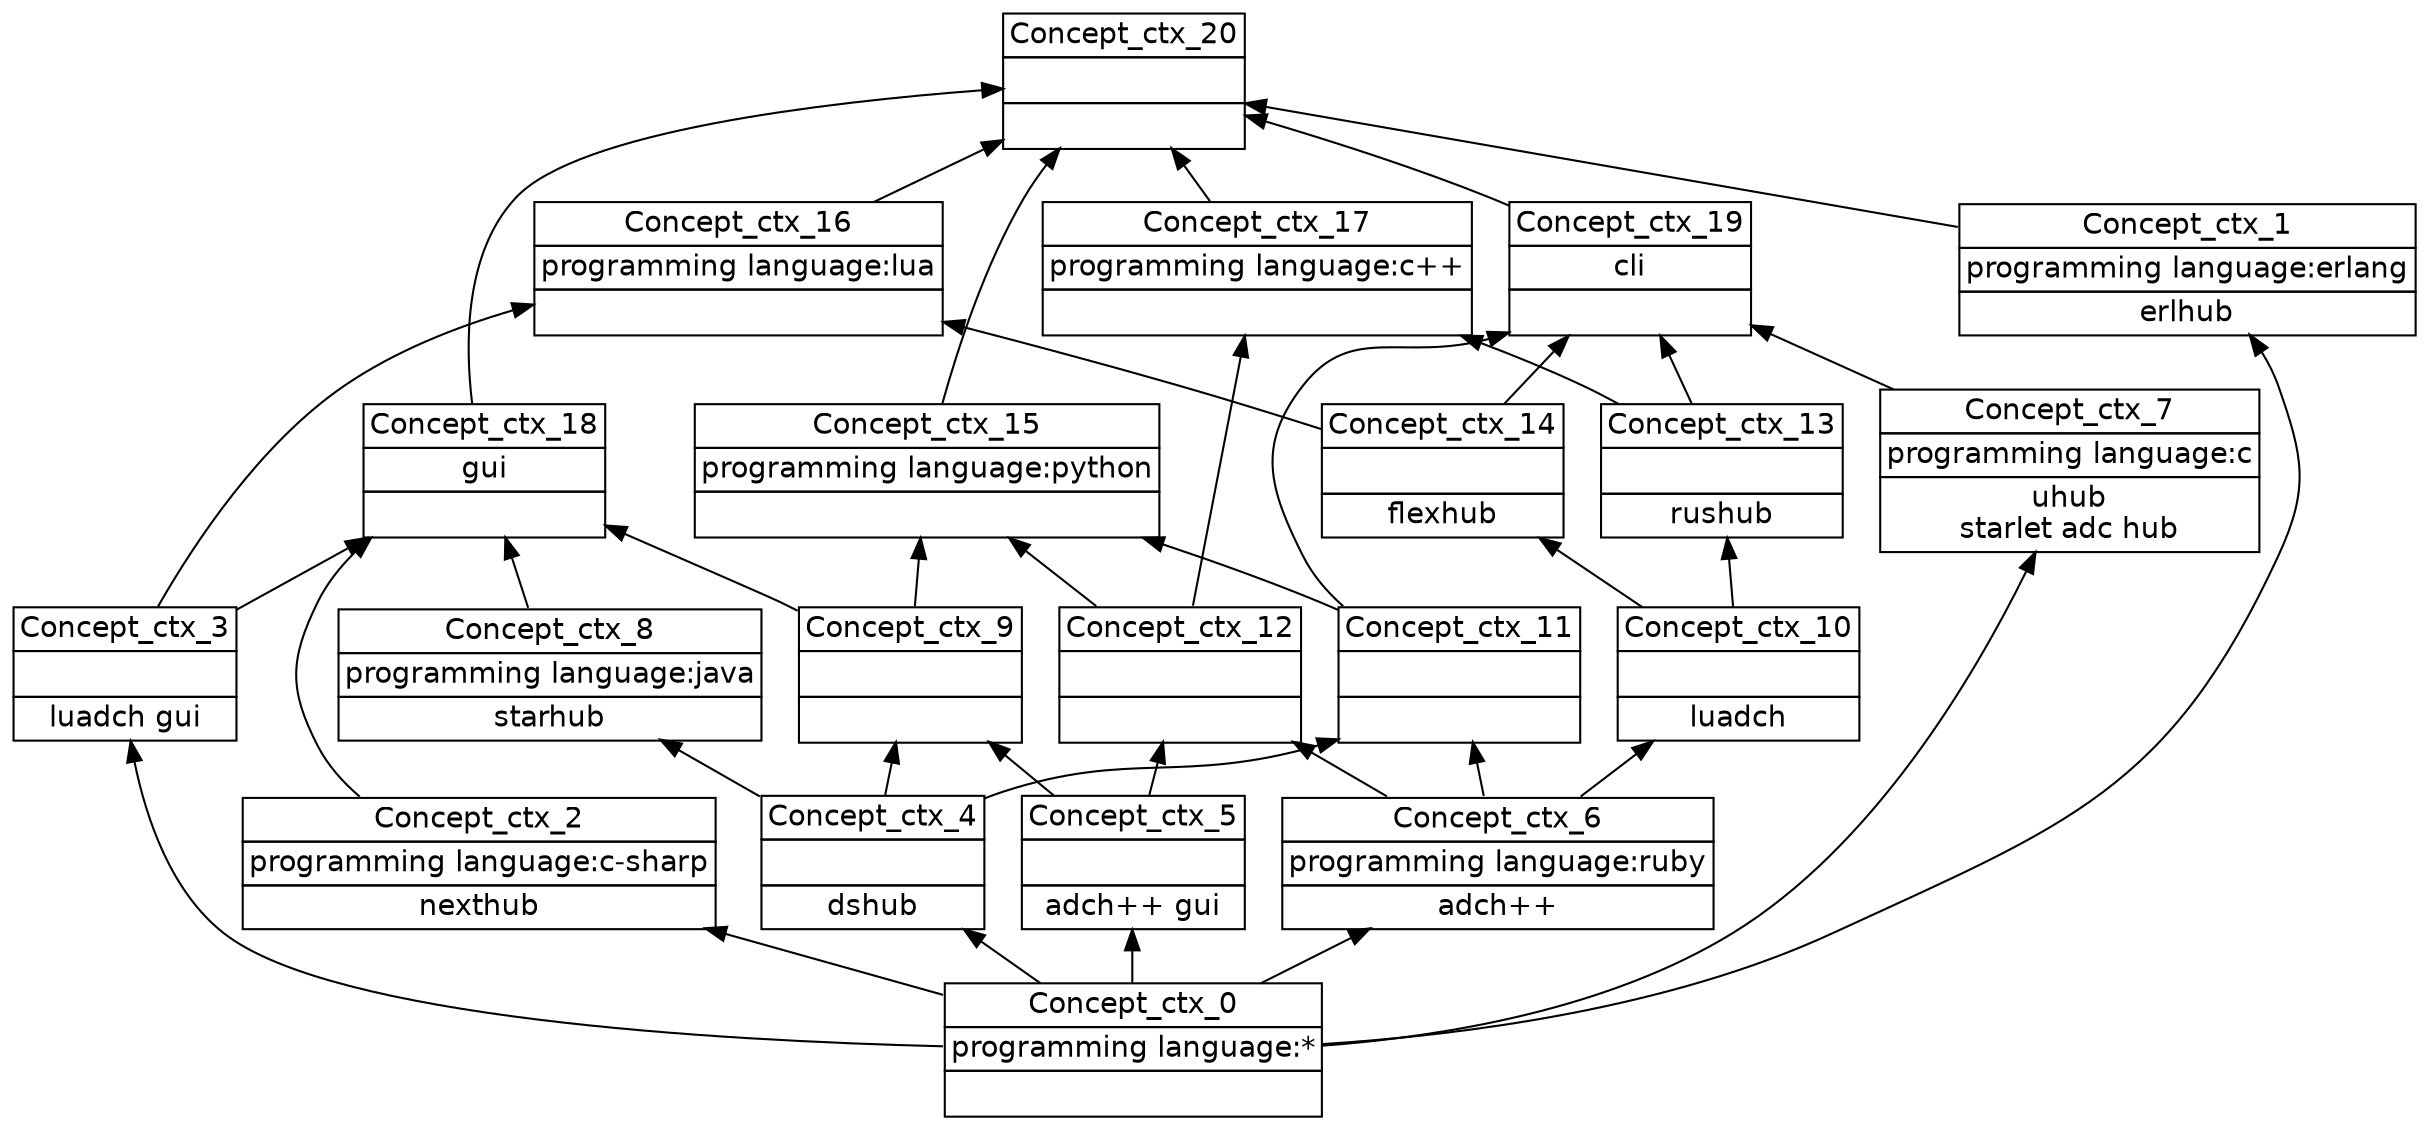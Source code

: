 digraph G { 
	rankdir=BT;
	margin=0;
	node [margin="0.03,0.03",fontname="DejaVu Sans"];
	ranksep=0.3;
	nodesep=0.2;
//graph[label="name:ctx,concept number:21,object number:12,attribute number:11"
21 [shape=none,label=<<table border="0" cellborder="1" cellspacing="0" port="p"><tr><td>Concept_ctx_20</td></tr><tr><td><br/></td></tr><tr><td><br/></td></tr></table>>];
22 [shape=none,label=<<table border="0" cellborder="1" cellspacing="0" port="p"><tr><td>Concept_ctx_18</td></tr><tr><td>gui<br/></td></tr><tr><td><br/></td></tr></table>>];
23 [shape=none,label=<<table border="0" cellborder="1" cellspacing="0" port="p"><tr><td>Concept_ctx_4</td></tr><tr><td><br/></td></tr><tr><td>dshub<br/></td></tr></table>>];
24 [shape=none,label=<<table border="0" cellborder="1" cellspacing="0" port="p"><tr><td>Concept_ctx_19</td></tr><tr><td>cli<br/></td></tr><tr><td><br/></td></tr></table>>];
25 [shape=none,label=<<table border="0" cellborder="1" cellspacing="0" port="p"><tr><td>Concept_ctx_0</td></tr><tr><td>programming language:*<br/></td></tr><tr><td><br/></td></tr></table>>];
26 [shape=none,label=<<table border="0" cellborder="1" cellspacing="0" port="p"><tr><td>Concept_ctx_13</td></tr><tr><td><br/></td></tr><tr><td>rushub<br/></td></tr></table>>];
27 [shape=none,label=<<table border="0" cellborder="1" cellspacing="0" port="p"><tr><td>Concept_ctx_5</td></tr><tr><td><br/></td></tr><tr><td>adch++ gui<br/></td></tr></table>>];
28 [shape=none,label=<<table border="0" cellborder="1" cellspacing="0" port="p"><tr><td>Concept_ctx_17</td></tr><tr><td>programming language:c++<br/></td></tr><tr><td><br/></td></tr></table>>];
29 [shape=none,label=<<table border="0" cellborder="1" cellspacing="0" port="p"><tr><td>Concept_ctx_10</td></tr><tr><td><br/></td></tr><tr><td>luadch<br/></td></tr></table>>];
30 [shape=none,label=<<table border="0" cellborder="1" cellspacing="0" port="p"><tr><td>Concept_ctx_14</td></tr><tr><td><br/></td></tr><tr><td>flexhub<br/></td></tr></table>>];
31 [shape=none,label=<<table border="0" cellborder="1" cellspacing="0" port="p"><tr><td>Concept_ctx_3</td></tr><tr><td><br/></td></tr><tr><td>luadch gui<br/></td></tr></table>>];
32 [shape=none,label=<<table border="0" cellborder="1" cellspacing="0" port="p"><tr><td>Concept_ctx_16</td></tr><tr><td>programming language:lua<br/></td></tr><tr><td><br/></td></tr></table>>];
33 [shape=none,label=<<table border="0" cellborder="1" cellspacing="0" port="p"><tr><td>Concept_ctx_6</td></tr><tr><td>programming language:ruby<br/></td></tr><tr><td>adch++<br/></td></tr></table>>];
34 [shape=none,label=<<table border="0" cellborder="1" cellspacing="0" port="p"><tr><td>Concept_ctx_11</td></tr><tr><td><br/></td></tr><tr><td><br/></td></tr></table>>];
35 [shape=none,label=<<table border="0" cellborder="1" cellspacing="0" port="p"><tr><td>Concept_ctx_12</td></tr><tr><td><br/></td></tr><tr><td><br/></td></tr></table>>];
36 [shape=none,label=<<table border="0" cellborder="1" cellspacing="0" port="p"><tr><td>Concept_ctx_9</td></tr><tr><td><br/></td></tr><tr><td><br/></td></tr></table>>];
37 [shape=none,label=<<table border="0" cellborder="1" cellspacing="0" port="p"><tr><td>Concept_ctx_15</td></tr><tr><td>programming language:python<br/></td></tr><tr><td><br/></td></tr></table>>];
38 [shape=none,label=<<table border="0" cellborder="1" cellspacing="0" port="p"><tr><td>Concept_ctx_8</td></tr><tr><td>programming language:java<br/></td></tr><tr><td>starhub<br/></td></tr></table>>];
39 [shape=none,label=<<table border="0" cellborder="1" cellspacing="0" port="p"><tr><td>Concept_ctx_2</td></tr><tr><td>programming language:c-sharp<br/></td></tr><tr><td>nexthub<br/></td></tr></table>>];
40 [shape=none,label=<<table border="0" cellborder="1" cellspacing="0" port="p"><tr><td>Concept_ctx_7</td></tr><tr><td>programming language:c<br/></td></tr><tr><td>uhub<br/>starlet adc hub<br/></td></tr></table>>];
41 [shape=none,label=<<table border="0" cellborder="1" cellspacing="0" port="p"><tr><td>Concept_ctx_1</td></tr><tr><td>programming language:erlang<br/></td></tr><tr><td>erlhub<br/></td></tr></table>>];
	24:p -> 21:p
	28:p -> 21:p
	41:p -> 21:p
	32:p -> 21:p
	22:p -> 21:p
	37:p -> 21:p
	31:p -> 22:p
	39:p -> 22:p
	36:p -> 22:p
	38:p -> 22:p
	25:p -> 23:p
	34:p -> 24:p
	40:p -> 24:p
	26:p -> 24:p
	30:p -> 24:p
	29:p -> 26:p
	25:p -> 27:p
	26:p -> 28:p
	35:p -> 28:p
	33:p -> 29:p
	29:p -> 30:p
	25:p -> 31:p
	30:p -> 32:p
	31:p -> 32:p
	25:p -> 33:p
	33:p -> 34:p
	23:p -> 34:p
	33:p -> 35:p
	27:p -> 35:p
	27:p -> 36:p
	23:p -> 36:p
	34:p -> 37:p
	36:p -> 37:p
	35:p -> 37:p
	23:p -> 38:p
	25:p -> 39:p
	25:p -> 40:p
	25:p -> 41:p
}